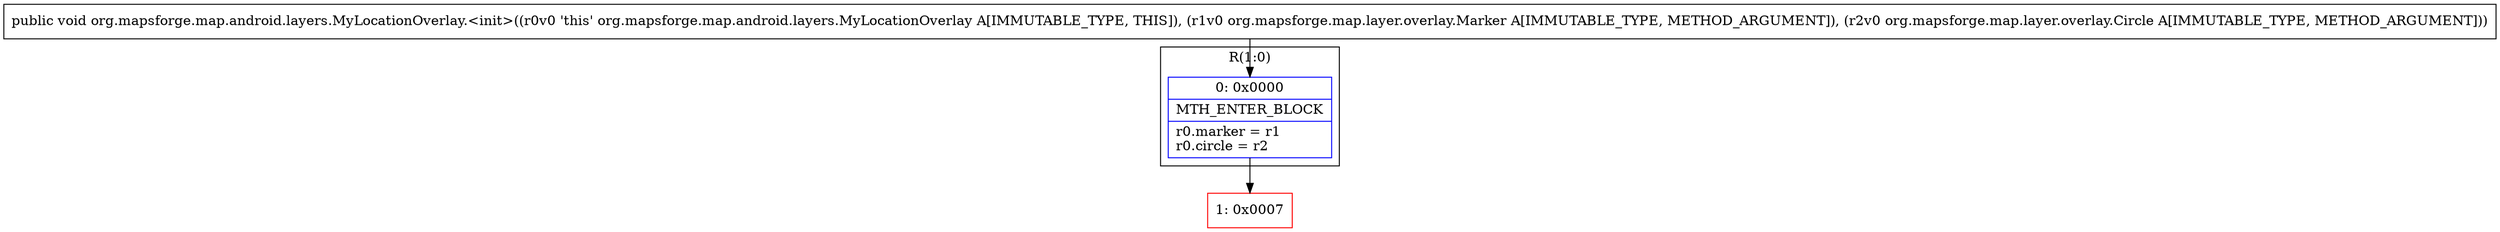 digraph "CFG fororg.mapsforge.map.android.layers.MyLocationOverlay.\<init\>(Lorg\/mapsforge\/map\/layer\/overlay\/Marker;Lorg\/mapsforge\/map\/layer\/overlay\/Circle;)V" {
subgraph cluster_Region_1460045177 {
label = "R(1:0)";
node [shape=record,color=blue];
Node_0 [shape=record,label="{0\:\ 0x0000|MTH_ENTER_BLOCK\l|r0.marker = r1\lr0.circle = r2\l}"];
}
Node_1 [shape=record,color=red,label="{1\:\ 0x0007}"];
MethodNode[shape=record,label="{public void org.mapsforge.map.android.layers.MyLocationOverlay.\<init\>((r0v0 'this' org.mapsforge.map.android.layers.MyLocationOverlay A[IMMUTABLE_TYPE, THIS]), (r1v0 org.mapsforge.map.layer.overlay.Marker A[IMMUTABLE_TYPE, METHOD_ARGUMENT]), (r2v0 org.mapsforge.map.layer.overlay.Circle A[IMMUTABLE_TYPE, METHOD_ARGUMENT])) }"];
MethodNode -> Node_0;
Node_0 -> Node_1;
}

